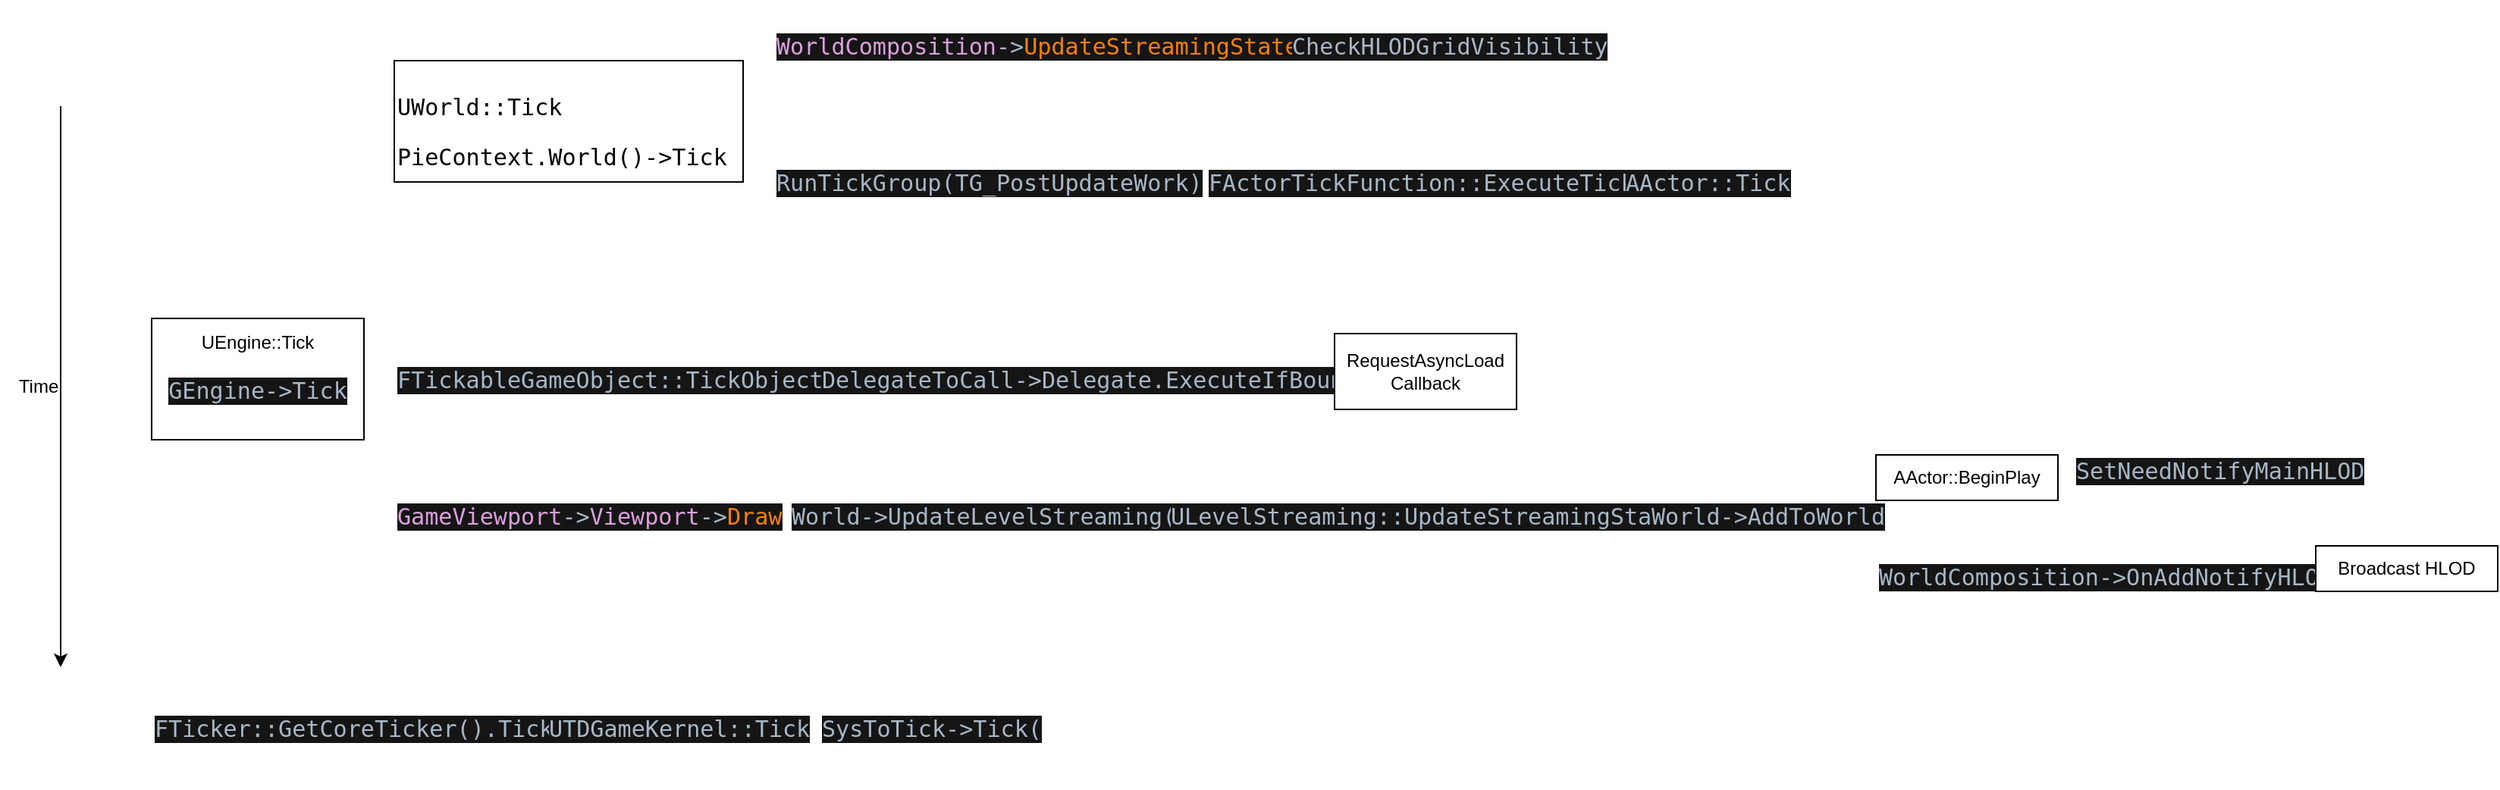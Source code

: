 <mxfile version="20.3.3" type="github">
  <diagram id="w5NqQpw-4F_Ai6WH48T7" name="Page-1">
    <mxGraphModel dx="2062" dy="1132" grid="1" gridSize="10" guides="1" tooltips="1" connect="1" arrows="1" fold="1" page="1" pageScale="1" pageWidth="2000" pageHeight="1169" math="0" shadow="0">
      <root>
        <mxCell id="0" />
        <mxCell id="1" parent="0" />
        <mxCell id="mRdrlsO01GoDBvGYWRq_-1" value="UEngine::Tick&lt;br&gt;&lt;pre style=&quot;background-color:#151515;color:#a9b7c6;font-family:&#39;Consolas&#39;,monospace;font-size:11.3pt;&quot;&gt;GEngine-&amp;gt;Tick&lt;/pre&gt;" style="rounded=0;whiteSpace=wrap;html=1;" parent="1" vertex="1">
          <mxGeometry x="140" y="420" width="140" height="80" as="geometry" />
        </mxCell>
        <mxCell id="mRdrlsO01GoDBvGYWRq_-3" value="&lt;pre style=&quot;background-color:#151515;color:#a9b7c6;font-family:&#39;Consolas&#39;,monospace;font-size:11.3pt;&quot;&gt;World-&amp;gt;UpdateLevelStreaming()&lt;/pre&gt;" style="text;whiteSpace=wrap;html=1;" parent="1" vertex="1">
          <mxGeometry x="560" y="520" width="270" height="70" as="geometry" />
        </mxCell>
        <mxCell id="mRdrlsO01GoDBvGYWRq_-4" value="&lt;pre style=&quot;background-color:#151515;color:#a9b7c6;font-family:&#39;Consolas&#39;,monospace;font-size:11.3pt;&quot;&gt;ULevelStreaming::UpdateStreamingState&lt;/pre&gt;" style="text;whiteSpace=wrap;html=1;" parent="1" vertex="1">
          <mxGeometry x="810" y="520" width="340" height="70" as="geometry" />
        </mxCell>
        <mxCell id="mRdrlsO01GoDBvGYWRq_-5" value="&lt;pre style=&quot;background-color:#151515;color:#a9b7c6;font-family:&#39;Consolas&#39;,monospace;font-size:11.3pt;&quot;&gt;World-&amp;gt;AddToWorld&lt;/pre&gt;" style="text;whiteSpace=wrap;html=1;" parent="1" vertex="1">
          <mxGeometry x="1127" y="520" width="170" height="70" as="geometry" />
        </mxCell>
        <mxCell id="mRdrlsO01GoDBvGYWRq_-6" value="AActor::BeginPlay" style="rounded=0;whiteSpace=wrap;html=1;" parent="1" vertex="1">
          <mxGeometry x="1277" y="510" width="120" height="30" as="geometry" />
        </mxCell>
        <mxCell id="mRdrlsO01GoDBvGYWRq_-7" value="&lt;pre style=&quot;background-color:#151515;color:#a9b7c6;font-family:&#39;Consolas&#39;,monospace;font-size:11.3pt;&quot;&gt;WorldComposition-&amp;gt;OnAddNotifyHLOD&lt;/pre&gt;" style="text;whiteSpace=wrap;html=1;" parent="1" vertex="1">
          <mxGeometry x="1277" y="560" width="310" height="70" as="geometry" />
        </mxCell>
        <mxCell id="mRdrlsO01GoDBvGYWRq_-8" value="&lt;pre style=&quot;font-family: Consolas, monospace; font-size: 11.3pt;&quot;&gt;&lt;pre style=&quot;font-family: Consolas, monospace; font-size: 11.3pt;&quot;&gt;UWorld::Tick&lt;/pre&gt;&lt;pre style=&quot;font-family: Consolas, monospace; font-size: 11.3pt;&quot;&gt;PieContext.World()-&amp;gt;Tick&lt;/pre&gt;&lt;/pre&gt;" style="text;whiteSpace=wrap;html=1;strokeColor=default;fillColor=#FFFFFF;" parent="1" vertex="1">
          <mxGeometry x="300" y="250" width="230" height="80" as="geometry" />
        </mxCell>
        <mxCell id="mRdrlsO01GoDBvGYWRq_-9" value="&lt;pre style=&quot;background-color:#151515;color:#a9b7c6;font-family:&#39;Consolas&#39;,monospace;font-size:11.3pt;&quot;&gt;&lt;span style=&quot;color:#dda0dd;&quot;&gt;WorldComposition&lt;/span&gt;-&amp;gt;&lt;span style=&quot;color:#ff8000;&quot;&gt;UpdateStreamingState&lt;/span&gt;&lt;/pre&gt;" style="text;whiteSpace=wrap;html=1;" parent="1" vertex="1">
          <mxGeometry x="550" y="210" width="350" height="70" as="geometry" />
        </mxCell>
        <mxCell id="mRdrlsO01GoDBvGYWRq_-10" value="&lt;pre style=&quot;background-color:#151515;color:#a9b7c6;font-family:&#39;Consolas&#39;,monospace;font-size:11.3pt;&quot;&gt;CheckHLODGridVisibility&lt;/pre&gt;" style="text;whiteSpace=wrap;html=1;" parent="1" vertex="1">
          <mxGeometry x="890" y="210" width="220" height="70" as="geometry" />
        </mxCell>
        <mxCell id="mRdrlsO01GoDBvGYWRq_-11" value="" style="endArrow=classic;html=1;rounded=0;" parent="1" edge="1">
          <mxGeometry width="50" height="50" relative="1" as="geometry">
            <mxPoint x="80" y="280" as="sourcePoint" />
            <mxPoint x="80" y="650" as="targetPoint" />
          </mxGeometry>
        </mxCell>
        <mxCell id="mRdrlsO01GoDBvGYWRq_-12" value="Time" style="text;html=1;align=center;verticalAlign=middle;resizable=0;points=[];autosize=1;strokeColor=none;fillColor=none;" parent="1" vertex="1">
          <mxGeometry x="40" y="450" width="50" height="30" as="geometry" />
        </mxCell>
        <mxCell id="mRdrlsO01GoDBvGYWRq_-13" value="&lt;pre style=&quot;font-style: normal; font-variant-ligatures: normal; font-variant-caps: normal; font-weight: 400; letter-spacing: normal; orphans: 2; text-align: center; text-indent: 0px; text-transform: none; widows: 2; word-spacing: 0px; -webkit-text-stroke-width: 0px; text-decoration-thickness: initial; text-decoration-style: initial; text-decoration-color: initial; background-color: rgb(21, 21, 21); color: rgb(169, 183, 198); font-family: Consolas, monospace; font-size: 11.3pt;&quot;&gt;&lt;span style=&quot;color: rgb(221, 160, 221);&quot;&gt;GameViewport&lt;/span&gt;-&amp;gt;&lt;span style=&quot;color: rgb(221, 160, 221);&quot;&gt;Viewport&lt;/span&gt;-&amp;gt;&lt;span style=&quot;color: rgb(255, 128, 0);&quot;&gt;Draw&lt;/span&gt;&lt;/pre&gt;" style="text;whiteSpace=wrap;html=1;" parent="1" vertex="1">
          <mxGeometry x="300" y="520" width="270" height="70" as="geometry" />
        </mxCell>
        <mxCell id="mRdrlsO01GoDBvGYWRq_-17" value="&lt;pre style=&quot;background-color:#151515;color:#a9b7c6;font-family:&#39;Consolas&#39;,monospace;font-size:11.3pt;&quot;&gt;SetNeedNotifyMainHLOD&lt;/pre&gt;" style="text;whiteSpace=wrap;html=1;" parent="1" vertex="1">
          <mxGeometry x="1407" y="490" width="210" height="70" as="geometry" />
        </mxCell>
        <mxCell id="mRdrlsO01GoDBvGYWRq_-18" value="Broadcast HLOD" style="rounded=0;whiteSpace=wrap;html=1;" parent="1" vertex="1">
          <mxGeometry x="1567" y="570" width="120" height="30" as="geometry" />
        </mxCell>
        <mxCell id="Q6ykoq7Mj83apYi-S2cw-1" value="&lt;pre style=&quot;background-color:#151515;color:#a9b7c6;font-family:&#39;Consolas&#39;,monospace;font-size:11.3pt;&quot;&gt;FTickableGameObject::TickObjects&lt;/pre&gt;" style="text;whiteSpace=wrap;html=1;" vertex="1" parent="1">
          <mxGeometry x="300" y="430" width="310" height="70" as="geometry" />
        </mxCell>
        <mxCell id="Q6ykoq7Mj83apYi-S2cw-2" value="&lt;pre style=&quot;background-color:#151515;color:#a9b7c6;font-family:&#39;Consolas&#39;,monospace;font-size:11.3pt;&quot;&gt;DelegateToCall-&amp;gt;Delegate.ExecuteIfBound&lt;/pre&gt;" style="text;whiteSpace=wrap;html=1;" vertex="1" parent="1">
          <mxGeometry x="580" y="430" width="360" height="70" as="geometry" />
        </mxCell>
        <mxCell id="Q6ykoq7Mj83apYi-S2cw-4" value="RequestAsyncLoad Callback" style="rounded=0;whiteSpace=wrap;html=1;" vertex="1" parent="1">
          <mxGeometry x="920" y="430" width="120" height="50" as="geometry" />
        </mxCell>
        <mxCell id="Q6ykoq7Mj83apYi-S2cw-5" value="&lt;pre style=&quot;background-color:#151515;color:#a9b7c6;font-family:&#39;Consolas&#39;,monospace;font-size:11.3pt;&quot;&gt;RunTickGroup(TG_PostUpdateWork)&lt;/pre&gt;" style="text;whiteSpace=wrap;html=1;fontColor=#000000;" vertex="1" parent="1">
          <mxGeometry x="550" y="300" width="290" height="70" as="geometry" />
        </mxCell>
        <mxCell id="Q6ykoq7Mj83apYi-S2cw-6" value="&lt;pre style=&quot;background-color:#151515;color:#a9b7c6;font-family:&#39;Consolas&#39;,monospace;font-size:11.3pt;&quot;&gt;FActorTickFunction::ExecuteTick&lt;/pre&gt;" style="text;whiteSpace=wrap;html=1;fontColor=#000000;" vertex="1" parent="1">
          <mxGeometry x="835" y="300" width="290" height="70" as="geometry" />
        </mxCell>
        <mxCell id="Q6ykoq7Mj83apYi-S2cw-7" value="&lt;pre style=&quot;background-color:#151515;color:#a9b7c6;font-family:&#39;Consolas&#39;,monospace;font-size:11.3pt;&quot;&gt;AActor::Tick&lt;/pre&gt;" style="text;whiteSpace=wrap;html=1;fontColor=#000000;" vertex="1" parent="1">
          <mxGeometry x="1110" y="300" width="130" height="70" as="geometry" />
        </mxCell>
        <mxCell id="Q6ykoq7Mj83apYi-S2cw-8" value="&lt;pre style=&quot;background-color:#151515;color:#a9b7c6;font-family:&#39;Consolas&#39;,monospace;font-size:11.3pt;&quot;&gt;FTicker::GetCoreTicker().Tick&lt;/pre&gt;" style="text;whiteSpace=wrap;html=1;fontColor=#000000;" vertex="1" parent="1">
          <mxGeometry x="140" y="660" width="270" height="70" as="geometry" />
        </mxCell>
        <mxCell id="Q6ykoq7Mj83apYi-S2cw-9" value="&lt;pre style=&quot;background-color:#151515;color:#a9b7c6;font-family:&#39;Consolas&#39;,monospace;font-size:11.3pt;&quot;&gt;UTDGameKernel::Tick&lt;/pre&gt;" style="text;whiteSpace=wrap;html=1;fontColor=#000000;" vertex="1" parent="1">
          <mxGeometry x="400" y="660" width="190" height="70" as="geometry" />
        </mxCell>
        <mxCell id="Q6ykoq7Mj83apYi-S2cw-10" value="&lt;pre style=&quot;background-color:#151515;color:#a9b7c6;font-family:&#39;Consolas&#39;,monospace;font-size:11.3pt;&quot;&gt;SysToTick-&amp;gt;Tick(&lt;/pre&gt;" style="text;whiteSpace=wrap;html=1;fontColor=#000000;" vertex="1" parent="1">
          <mxGeometry x="580" y="660" width="170" height="70" as="geometry" />
        </mxCell>
      </root>
    </mxGraphModel>
  </diagram>
</mxfile>
